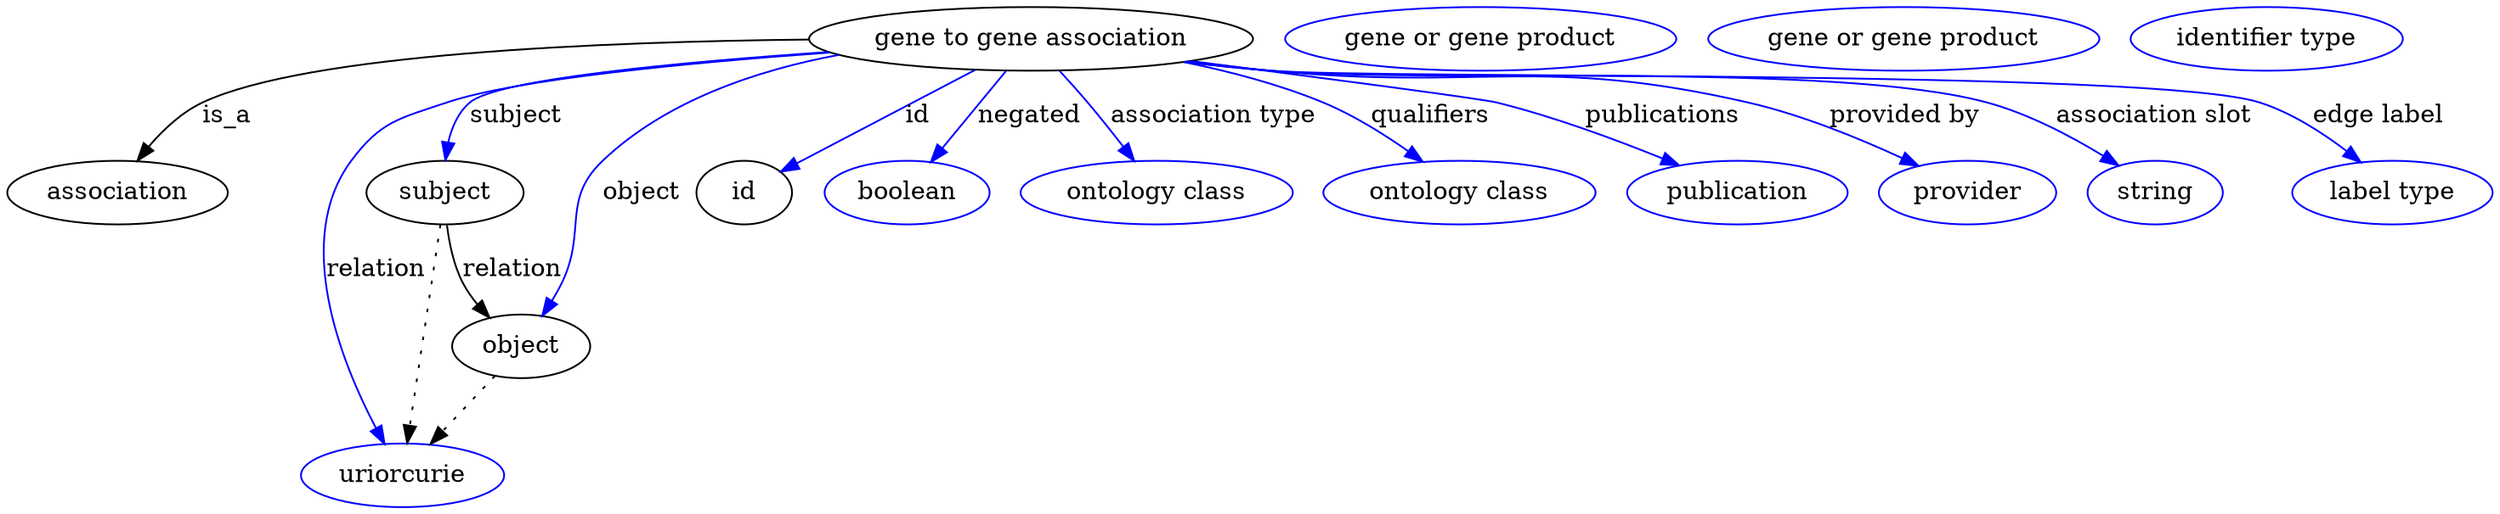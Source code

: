 digraph {
	graph [bb="0,0,1173.1,281"];
	node [label="\N"];
	"gene to gene association"	 [height=0.5,
		label="gene to gene association",
		pos="495.4,263",
		width=2.675];
	association	 [height=0.5,
		pos="49.402,177",
		width=1.3723];
	"gene to gene association" -> association	 [label=is_a,
		lp="101.68,220",
		pos="e,58.898,194.95 401.73,258.53 290.53,252.63 116.67,241.29 89.85,227 79.694,221.59 71.16,212.43 64.588,203.42"];
	subject	 [height=0.5,
		pos="204.4,177",
		width=0.97656];
	"gene to gene association" -> subject	 [color=blue,
		label=subject,
		lp="242.23,220",
		pos="e,206.05,195.44 406.5,255.96 332.17,249.32 236.05,238.66 221.75,227 215.06,221.55 210.95,213.38 208.42,205.21",
		style=solid];
	relation	 [color=blue,
		height=0.5,
		label=uriorcurie,
		pos="184.4,18",
		width=1.2492];
	"gene to gene association" -> relation	 [color=blue,
		label=relation,
		lp="168.78,134",
		pos="e,174.87,35.738 405.98,256.29 335.55,250.17 243.58,240.1 208.4,227 184.37,218.05 174.28,216.56 160.4,195 130.67,148.8 153.59,81.772 \
170.52,44.872",
		style=solid];
	object	 [height=0.5,
		pos="244.4,91",
		width=0.88096];
	"gene to gene association" -> object	 [color=blue,
		label=object,
		lp="301.51,177",
		pos="e,253.12,108.39 432.37,249.33 378.14,236.42 305.4,215.95 284.19,195 261.52,172.6 273.29,156.57 261.4,127 260.16,123.92 258.79,120.73 \
257.38,117.58",
		style=solid];
	id	 [height=0.5,
		pos="354.4,177",
		width=0.75];
	"gene to gene association" -> id	 [color=blue,
		label=id,
		lp="438.85,220",
		pos="e,374.69,189.37 466.87,245.6 442.61,230.8 407.92,209.64 383.5,194.75",
		style=solid];
	negated	 [color=blue,
		height=0.5,
		label=boolean,
		pos="437.4,177",
		width=1.0584];
	"gene to gene association" -> negated	 [color=blue,
		label=negated,
		lp="492.17,220",
		pos="e,449.09,194.33 483.1,244.76 474.86,232.55 463.9,216.29 454.77,202.76",
		style=solid];
	"association type"	 [color=blue,
		height=0.5,
		label="ontology class",
		pos="554.4,177",
		width=1.6931];
	"gene to gene association" -> "association type"	 [color=blue,
		label="association type",
		lp="574.31,220",
		pos="e,542.11,194.92 507.91,244.76 516.18,232.71 527.15,216.72 536.36,203.3",
		style=solid];
	qualifiers	 [color=blue,
		height=0.5,
		label="ontology class",
		pos="694.4,177",
		width=1.6931];
	"gene to gene association" -> qualifiers	 [color=blue,
		label=qualifiers,
		lp="672.45,220",
		pos="e,674.13,194.09 559.45,249.54 580.38,243.96 603.39,236.52 623.4,227 638.34,219.9 653.51,209.7 665.97,200.37",
		style=solid];
	publications	 [color=blue,
		height=0.5,
		label=publication,
		pos="823.4,177",
		width=1.3859];
	"gene to gene association" -> publications	 [color=blue,
		label=publications,
		lp="777.62,220",
		pos="e,793.23,191.65 566.48,250.83 625.05,240.76 699.03,227.98 702.4,227 730.42,218.88 760.75,206.34 784.03,195.85",
		style=solid];
	"provided by"	 [color=blue,
		height=0.5,
		label=provider,
		pos="931.4,177",
		width=1.1129];
	"gene to gene association" -> "provided by"	 [color=blue,
		label="provided by",
		lp="889.03,220",
		pos="e,905.53,191.04 564.18,250.34 576.23,248.37 588.66,246.5 600.4,245 695.52,232.89 722.38,250.28 815.4,227 843.7,219.92 873.9,206.7 \
896.39,195.63",
		style=solid];
	"association slot"	 [color=blue,
		height=0.5,
		label=string,
		pos="1019.4,177",
		width=0.8403];
	"gene to gene association" -> "association slot"	 [color=blue,
		label="association slot",
		lp="1004.4,220",
		pos="e,999.82,190.85 563.3,250.19 575.61,248.2 588.36,246.36 600.4,245 672.5,236.86 856.56,246.65 926.4,227 949.54,220.49 973.38,207.53 \
991.13,196.43",
		style=solid];
	"edge label"	 [color=blue,
		height=0.5,
		label="label type",
		pos="1128.4,177",
		width=1.2425];
	"gene to gene association" -> "edge label"	 [color=blue,
		label="edge label",
		lp="1109,220",
		pos="e,1109.6,193.34 562.72,250.13 575.21,248.12 588.17,246.29 600.4,245 700.15,234.5 955.82,257.4 1051.4,227 1069.5,221.24 1087.5,210 \
1101.5,199.63",
		style=solid];
	subject -> relation	 [pos="e,186.67,36.027 202.11,158.76 198.64,131.21 192.04,78.735 187.95,46.223",
		style=dotted];
	subject -> object	 [label=relation,
		lp="240.78,134",
		pos="e,230.82,107.46 207.98,158.87 210.29,149.13 213.78,137.08 218.64,127 220.43,123.29 222.6,119.56 224.91,115.97"];
	"gene to gene association_subject"	 [color=blue,
		height=0.5,
		label="gene or gene product",
		pos="694.4,263",
		width=2.3474];
	object -> relation	 [pos="e,198.59,35.261 230.79,74.435 223.2,65.207 213.6,53.528 205.11,43.191",
		style=dotted];
	"gene to gene association_object"	 [color=blue,
		height=0.5,
		label="gene or gene product",
		pos="881.4,263",
		width=2.3474];
	association_id	 [color=blue,
		height=0.5,
		label="identifier type",
		pos="1043.4,263",
		width=1.652];
}
